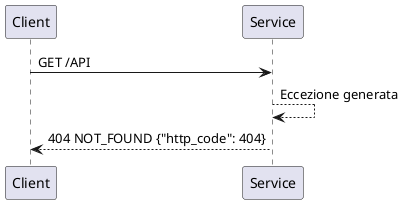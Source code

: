 @startuml
Client -> Service: GET /API
Service --> Service: Eccezione generata
Service --> Client: 404 NOT_FOUND {"http_code": 404}
@enduml